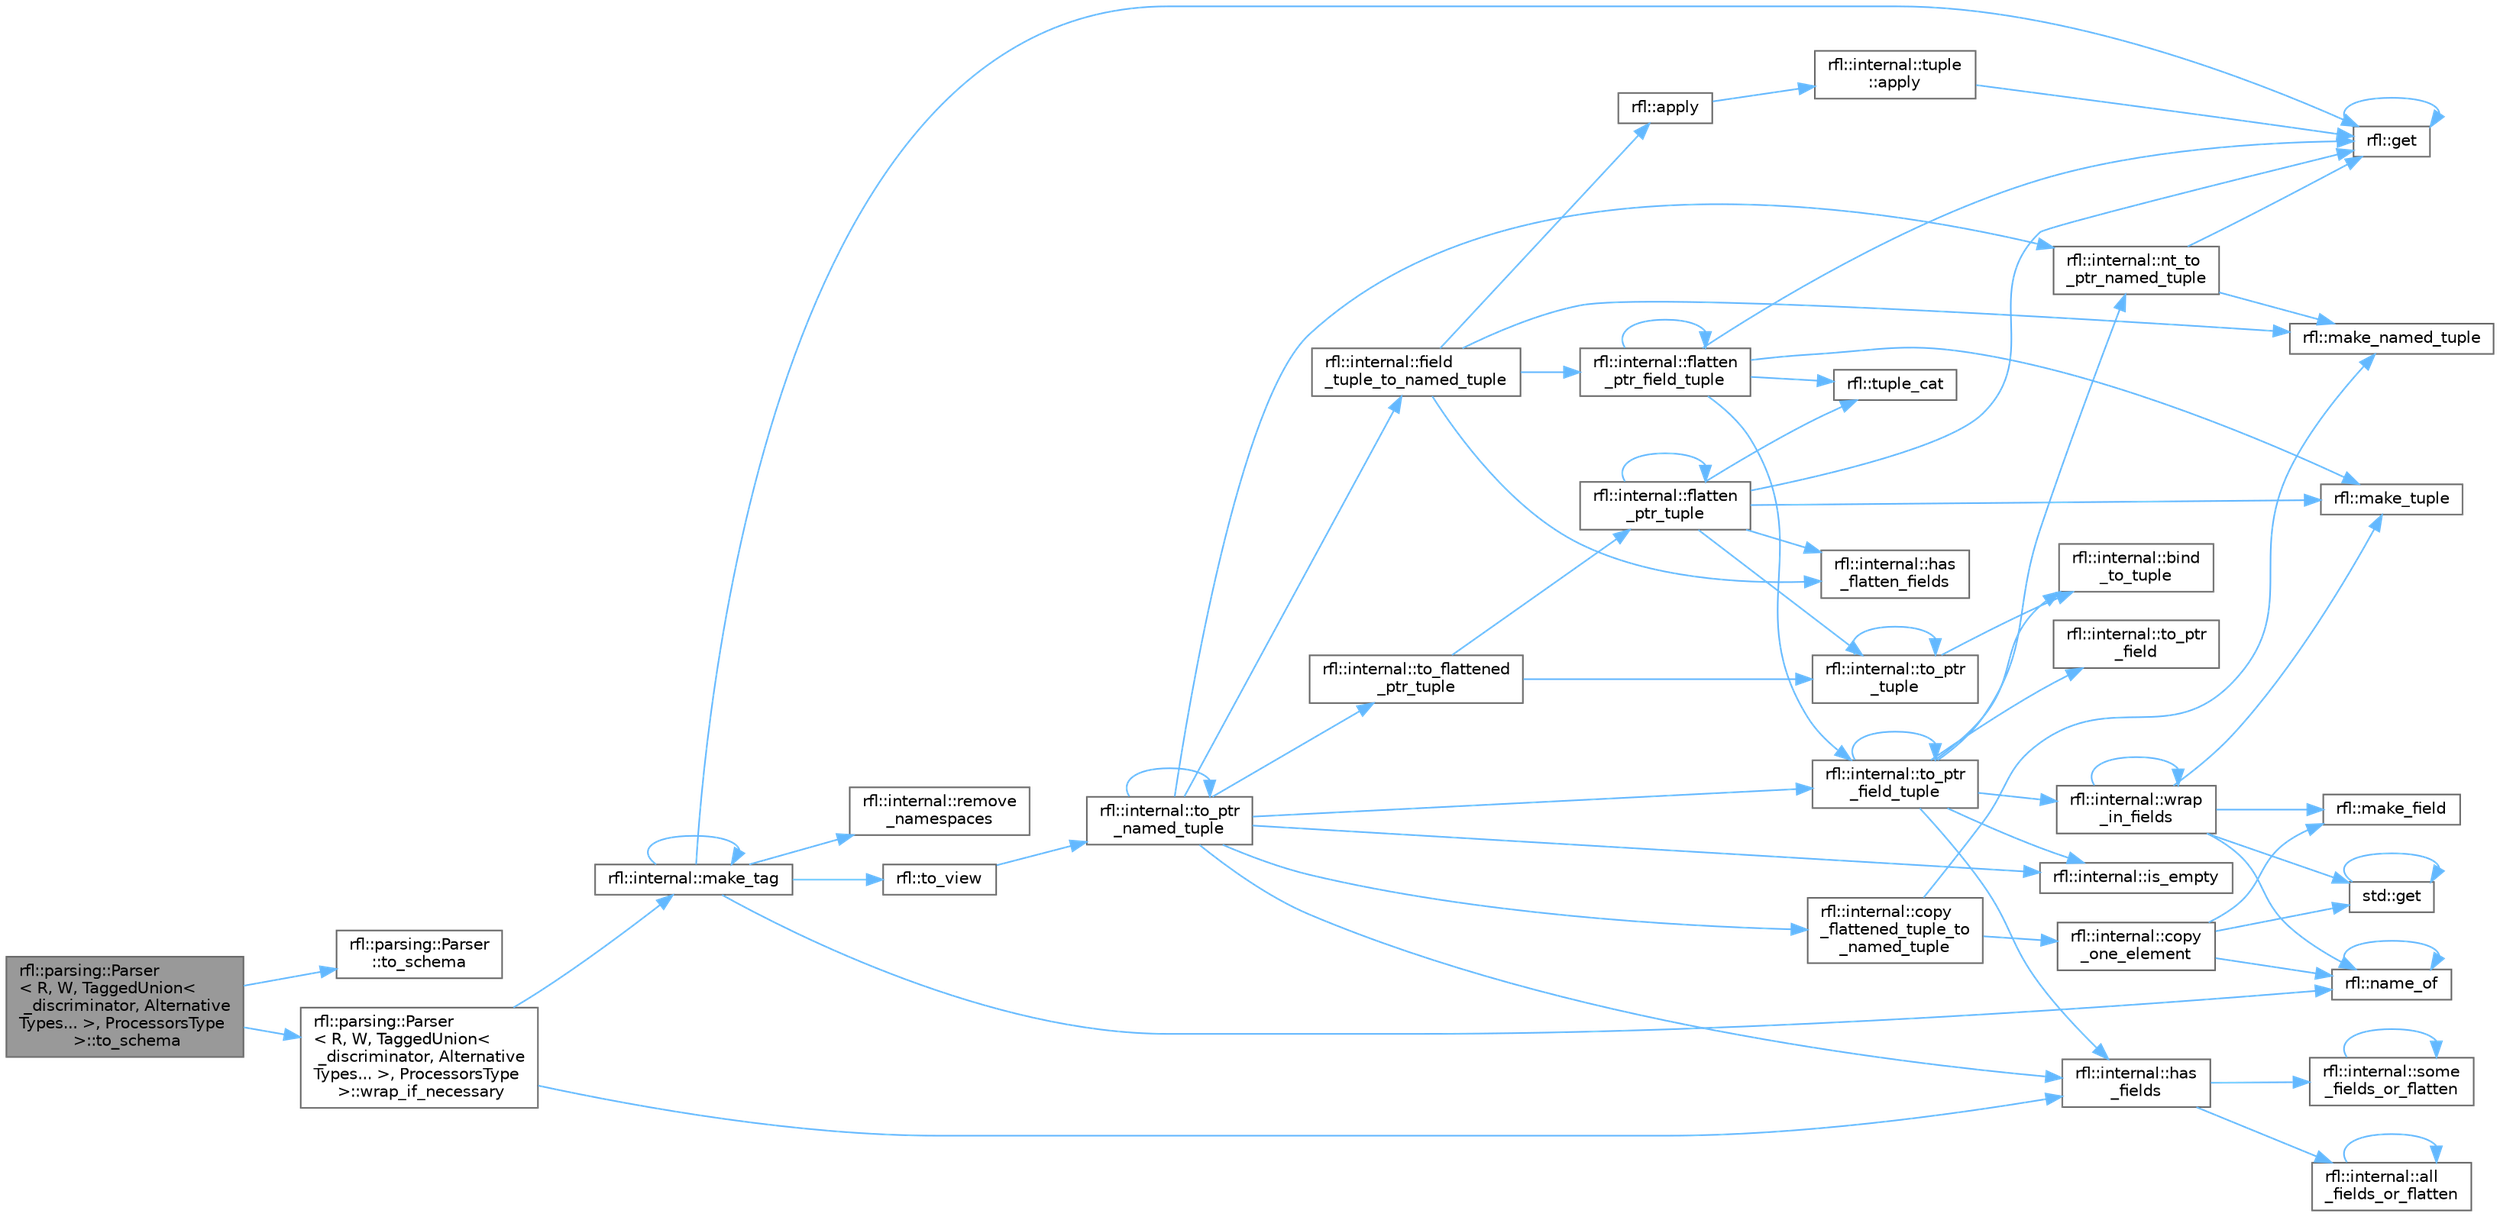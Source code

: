 digraph "rfl::parsing::Parser&lt; R, W, TaggedUnion&lt; _discriminator, AlternativeTypes... &gt;, ProcessorsType &gt;::to_schema"
{
 // LATEX_PDF_SIZE
  bgcolor="transparent";
  edge [fontname=Helvetica,fontsize=10,labelfontname=Helvetica,labelfontsize=10];
  node [fontname=Helvetica,fontsize=10,shape=box,height=0.2,width=0.4];
  rankdir="LR";
  Node1 [id="Node000001",label="rfl::parsing::Parser\l\< R, W, TaggedUnion\<\l _discriminator, Alternative\lTypes... \>, ProcessorsType\l \>::to_schema",height=0.2,width=0.4,color="gray40", fillcolor="grey60", style="filled", fontcolor="black",tooltip=" "];
  Node1 -> Node2 [id="edge66_Node000001_Node000002",color="steelblue1",style="solid",tooltip=" "];
  Node2 [id="Node000002",label="rfl::parsing::Parser\l::to_schema",height=0.2,width=0.4,color="grey40", fillcolor="white", style="filled",URL="$structrfl_1_1parsing_1_1_parser.html#a1dafff3e2ac5cc6e4cf8472870a2481f",tooltip="Generates a schema for the underlying type."];
  Node1 -> Node3 [id="edge67_Node000001_Node000003",color="steelblue1",style="solid",tooltip=" "];
  Node3 [id="Node000003",label="rfl::parsing::Parser\l\< R, W, TaggedUnion\<\l _discriminator, Alternative\lTypes... \>, ProcessorsType\l \>::wrap_if_necessary",height=0.2,width=0.4,color="grey40", fillcolor="white", style="filled",URL="$structrfl_1_1parsing_1_1_parser_3_01_r_00_01_w_00_01_tagged_union_3_01__discriminator_00_01_alte4e1a033ba4468c4ec6830fdcddf9fe2f.html#a13e647357ac20f534b3ac23b06596fd7",tooltip=" "];
  Node3 -> Node4 [id="edge68_Node000003_Node000004",color="steelblue1",style="solid",tooltip=" "];
  Node4 [id="Node000004",label="rfl::internal::has\l_fields",height=0.2,width=0.4,color="grey40", fillcolor="white", style="filled",URL="$namespacerfl_1_1internal.html#a4bf6ff2224c907a5df21f524e650fd17",tooltip=" "];
  Node4 -> Node5 [id="edge69_Node000004_Node000005",color="steelblue1",style="solid",tooltip=" "];
  Node5 [id="Node000005",label="rfl::internal::all\l_fields_or_flatten",height=0.2,width=0.4,color="grey40", fillcolor="white", style="filled",URL="$namespacerfl_1_1internal.html#a012b9c8f5d6103eb084598eca9f9f631",tooltip=" "];
  Node5 -> Node5 [id="edge70_Node000005_Node000005",color="steelblue1",style="solid",tooltip=" "];
  Node4 -> Node6 [id="edge71_Node000004_Node000006",color="steelblue1",style="solid",tooltip=" "];
  Node6 [id="Node000006",label="rfl::internal::some\l_fields_or_flatten",height=0.2,width=0.4,color="grey40", fillcolor="white", style="filled",URL="$namespacerfl_1_1internal.html#a71c929c1a514d827549eb15d4355de92",tooltip=" "];
  Node6 -> Node6 [id="edge72_Node000006_Node000006",color="steelblue1",style="solid",tooltip=" "];
  Node3 -> Node7 [id="edge73_Node000003_Node000007",color="steelblue1",style="solid",tooltip=" "];
  Node7 [id="Node000007",label="rfl::internal::make_tag",height=0.2,width=0.4,color="grey40", fillcolor="white", style="filled",URL="$namespacerfl_1_1internal.html#a8cabf11490ea59196c2ddb82b46ae23f",tooltip=" "];
  Node7 -> Node8 [id="edge74_Node000007_Node000008",color="steelblue1",style="solid",tooltip=" "];
  Node8 [id="Node000008",label="rfl::get",height=0.2,width=0.4,color="grey40", fillcolor="white", style="filled",URL="$namespacerfl.html#ac379420409251e5a3c0bea4a701daf0a",tooltip="Gets a field by index."];
  Node8 -> Node8 [id="edge75_Node000008_Node000008",color="steelblue1",style="solid",tooltip=" "];
  Node7 -> Node7 [id="edge76_Node000007_Node000007",color="steelblue1",style="solid",tooltip=" "];
  Node7 -> Node9 [id="edge77_Node000007_Node000009",color="steelblue1",style="solid",tooltip=" "];
  Node9 [id="Node000009",label="rfl::name_of",height=0.2,width=0.4,color="grey40", fillcolor="white", style="filled",URL="$namespacerfl.html#a90efd0c5575582354c25333fa30a8013",tooltip="Helper function to retrieve a name at compile time."];
  Node9 -> Node9 [id="edge78_Node000009_Node000009",color="steelblue1",style="solid",tooltip=" "];
  Node7 -> Node10 [id="edge79_Node000007_Node000010",color="steelblue1",style="solid",tooltip=" "];
  Node10 [id="Node000010",label="rfl::internal::remove\l_namespaces",height=0.2,width=0.4,color="grey40", fillcolor="white", style="filled",URL="$namespacerfl_1_1internal.html#ab077683f0a9736c592e4e2a921a808b6",tooltip=" "];
  Node7 -> Node11 [id="edge80_Node000007_Node000011",color="steelblue1",style="solid",tooltip=" "];
  Node11 [id="Node000011",label="rfl::to_view",height=0.2,width=0.4,color="grey40", fillcolor="white", style="filled",URL="$namespacerfl.html#a6d13127a52ba17e9fb281ddb39b5f220",tooltip=" "];
  Node11 -> Node12 [id="edge81_Node000011_Node000012",color="steelblue1",style="solid",tooltip=" "];
  Node12 [id="Node000012",label="rfl::internal::to_ptr\l_named_tuple",height=0.2,width=0.4,color="grey40", fillcolor="white", style="filled",URL="$namespacerfl_1_1internal.html#a19594a7d66a271a8f893f2170217e299",tooltip=" "];
  Node12 -> Node13 [id="edge82_Node000012_Node000013",color="steelblue1",style="solid",tooltip=" "];
  Node13 [id="Node000013",label="rfl::internal::copy\l_flattened_tuple_to\l_named_tuple",height=0.2,width=0.4,color="grey40", fillcolor="white", style="filled",URL="$namespacerfl_1_1internal.html#aa4d84e91c691523bdf3dbf8832cba64c",tooltip=" "];
  Node13 -> Node14 [id="edge83_Node000013_Node000014",color="steelblue1",style="solid",tooltip=" "];
  Node14 [id="Node000014",label="rfl::internal::copy\l_one_element",height=0.2,width=0.4,color="grey40", fillcolor="white", style="filled",URL="$namespacerfl_1_1internal.html#a8a566443d85dd9fc0f2e6e4ae131ed55",tooltip=" "];
  Node14 -> Node15 [id="edge84_Node000014_Node000015",color="steelblue1",style="solid",tooltip=" "];
  Node15 [id="Node000015",label="std::get",height=0.2,width=0.4,color="grey40", fillcolor="white", style="filled",URL="$namespacestd.html#aae41d8280b7ccc3f0e0a0be2dab21c8f",tooltip="Gets an element by index."];
  Node15 -> Node15 [id="edge85_Node000015_Node000015",color="steelblue1",style="solid",tooltip=" "];
  Node14 -> Node16 [id="edge86_Node000014_Node000016",color="steelblue1",style="solid",tooltip=" "];
  Node16 [id="Node000016",label="rfl::make_field",height=0.2,width=0.4,color="grey40", fillcolor="white", style="filled",URL="$namespacerfl.html#afb5f68a22d5b6a42a5b4477c35559ce9",tooltip=" "];
  Node14 -> Node9 [id="edge87_Node000014_Node000009",color="steelblue1",style="solid",tooltip=" "];
  Node13 -> Node17 [id="edge88_Node000013_Node000017",color="steelblue1",style="solid",tooltip=" "];
  Node17 [id="Node000017",label="rfl::make_named_tuple",height=0.2,width=0.4,color="grey40", fillcolor="white", style="filled",URL="$namespacerfl.html#a19523aa875e6c36af474a97f28ed4002",tooltip="Explicit overload for creating empty named tuples."];
  Node12 -> Node18 [id="edge89_Node000012_Node000018",color="steelblue1",style="solid",tooltip=" "];
  Node18 [id="Node000018",label="rfl::internal::field\l_tuple_to_named_tuple",height=0.2,width=0.4,color="grey40", fillcolor="white", style="filled",URL="$namespacerfl_1_1internal.html#a923e1c7faefca7c7af6ec3d7aecccba0",tooltip=" "];
  Node18 -> Node19 [id="edge90_Node000018_Node000019",color="steelblue1",style="solid",tooltip=" "];
  Node19 [id="Node000019",label="rfl::apply",height=0.2,width=0.4,color="grey40", fillcolor="white", style="filled",URL="$namespacerfl.html#aaa94742afd7fde0d6d6cc59ae6d92989",tooltip=" "];
  Node19 -> Node20 [id="edge91_Node000019_Node000020",color="steelblue1",style="solid",tooltip=" "];
  Node20 [id="Node000020",label="rfl::internal::tuple\l::apply",height=0.2,width=0.4,color="grey40", fillcolor="white", style="filled",URL="$namespacerfl_1_1internal_1_1tuple.html#a5fe21ddba2943f200bc6c6e4d8d34e54",tooltip=" "];
  Node20 -> Node8 [id="edge92_Node000020_Node000008",color="steelblue1",style="solid",tooltip=" "];
  Node18 -> Node21 [id="edge93_Node000018_Node000021",color="steelblue1",style="solid",tooltip=" "];
  Node21 [id="Node000021",label="rfl::internal::flatten\l_ptr_field_tuple",height=0.2,width=0.4,color="grey40", fillcolor="white", style="filled",URL="$namespacerfl_1_1internal.html#ae729ffba37ab19a6426f80c6ef26e2d6",tooltip=" "];
  Node21 -> Node21 [id="edge94_Node000021_Node000021",color="steelblue1",style="solid",tooltip=" "];
  Node21 -> Node8 [id="edge95_Node000021_Node000008",color="steelblue1",style="solid",tooltip=" "];
  Node21 -> Node22 [id="edge96_Node000021_Node000022",color="steelblue1",style="solid",tooltip=" "];
  Node22 [id="Node000022",label="rfl::make_tuple",height=0.2,width=0.4,color="grey40", fillcolor="white", style="filled",URL="$namespacerfl.html#ac71a9ec8b4d8fd347719083ec38c00f9",tooltip=" "];
  Node21 -> Node23 [id="edge97_Node000021_Node000023",color="steelblue1",style="solid",tooltip=" "];
  Node23 [id="Node000023",label="rfl::internal::to_ptr\l_field_tuple",height=0.2,width=0.4,color="grey40", fillcolor="white", style="filled",URL="$namespacerfl_1_1internal.html#a4c5ce682ef0d85a0edc5fc36074815d2",tooltip=" "];
  Node23 -> Node24 [id="edge98_Node000023_Node000024",color="steelblue1",style="solid",tooltip=" "];
  Node24 [id="Node000024",label="rfl::internal::bind\l_to_tuple",height=0.2,width=0.4,color="grey40", fillcolor="white", style="filled",URL="$namespacerfl_1_1internal.html#aaccfbbd07ded0a84498cea052cb3d443",tooltip=" "];
  Node23 -> Node4 [id="edge99_Node000023_Node000004",color="steelblue1",style="solid",tooltip=" "];
  Node23 -> Node25 [id="edge100_Node000023_Node000025",color="steelblue1",style="solid",tooltip=" "];
  Node25 [id="Node000025",label="rfl::internal::is_empty",height=0.2,width=0.4,color="grey40", fillcolor="white", style="filled",URL="$namespacerfl_1_1internal.html#a818161434e9e7892d403a7c92d7268fe",tooltip=" "];
  Node23 -> Node26 [id="edge101_Node000023_Node000026",color="steelblue1",style="solid",tooltip=" "];
  Node26 [id="Node000026",label="rfl::internal::nt_to\l_ptr_named_tuple",height=0.2,width=0.4,color="grey40", fillcolor="white", style="filled",URL="$namespacerfl_1_1internal.html#a444ef522c6d66572aa5cd3ccde829885",tooltip=" "];
  Node26 -> Node8 [id="edge102_Node000026_Node000008",color="steelblue1",style="solid",tooltip=" "];
  Node26 -> Node17 [id="edge103_Node000026_Node000017",color="steelblue1",style="solid",tooltip=" "];
  Node23 -> Node27 [id="edge104_Node000023_Node000027",color="steelblue1",style="solid",tooltip=" "];
  Node27 [id="Node000027",label="rfl::internal::to_ptr\l_field",height=0.2,width=0.4,color="grey40", fillcolor="white", style="filled",URL="$namespacerfl_1_1internal.html#ab7e2b5fa9d320f0c9a301fbe22ebc677",tooltip=" "];
  Node23 -> Node23 [id="edge105_Node000023_Node000023",color="steelblue1",style="solid",tooltip=" "];
  Node23 -> Node28 [id="edge106_Node000023_Node000028",color="steelblue1",style="solid",tooltip=" "];
  Node28 [id="Node000028",label="rfl::internal::wrap\l_in_fields",height=0.2,width=0.4,color="grey40", fillcolor="white", style="filled",URL="$namespacerfl_1_1internal.html#a75a4f615c45abce17e710e72514498d7",tooltip=" "];
  Node28 -> Node15 [id="edge107_Node000028_Node000015",color="steelblue1",style="solid",tooltip=" "];
  Node28 -> Node16 [id="edge108_Node000028_Node000016",color="steelblue1",style="solid",tooltip=" "];
  Node28 -> Node22 [id="edge109_Node000028_Node000022",color="steelblue1",style="solid",tooltip=" "];
  Node28 -> Node9 [id="edge110_Node000028_Node000009",color="steelblue1",style="solid",tooltip=" "];
  Node28 -> Node28 [id="edge111_Node000028_Node000028",color="steelblue1",style="solid",tooltip=" "];
  Node21 -> Node29 [id="edge112_Node000021_Node000029",color="steelblue1",style="solid",tooltip=" "];
  Node29 [id="Node000029",label="rfl::tuple_cat",height=0.2,width=0.4,color="grey40", fillcolor="white", style="filled",URL="$namespacerfl.html#ad4738e8acd2a03b1b2b01c6caa6b27e9",tooltip=" "];
  Node18 -> Node30 [id="edge113_Node000018_Node000030",color="steelblue1",style="solid",tooltip=" "];
  Node30 [id="Node000030",label="rfl::internal::has\l_flatten_fields",height=0.2,width=0.4,color="grey40", fillcolor="white", style="filled",URL="$namespacerfl_1_1internal.html#a60f5d02505f61eabff343c2f5e9c7dbe",tooltip=" "];
  Node18 -> Node17 [id="edge114_Node000018_Node000017",color="steelblue1",style="solid",tooltip=" "];
  Node12 -> Node4 [id="edge115_Node000012_Node000004",color="steelblue1",style="solid",tooltip=" "];
  Node12 -> Node25 [id="edge116_Node000012_Node000025",color="steelblue1",style="solid",tooltip=" "];
  Node12 -> Node26 [id="edge117_Node000012_Node000026",color="steelblue1",style="solid",tooltip=" "];
  Node12 -> Node31 [id="edge118_Node000012_Node000031",color="steelblue1",style="solid",tooltip=" "];
  Node31 [id="Node000031",label="rfl::internal::to_flattened\l_ptr_tuple",height=0.2,width=0.4,color="grey40", fillcolor="white", style="filled",URL="$namespacerfl_1_1internal.html#abe898ac2971112070bfbcc91def971d6",tooltip=" "];
  Node31 -> Node32 [id="edge119_Node000031_Node000032",color="steelblue1",style="solid",tooltip=" "];
  Node32 [id="Node000032",label="rfl::internal::flatten\l_ptr_tuple",height=0.2,width=0.4,color="grey40", fillcolor="white", style="filled",URL="$namespacerfl_1_1internal.html#a3a901d356d0602482acd2f0861f8b472",tooltip=" "];
  Node32 -> Node32 [id="edge120_Node000032_Node000032",color="steelblue1",style="solid",tooltip=" "];
  Node32 -> Node8 [id="edge121_Node000032_Node000008",color="steelblue1",style="solid",tooltip=" "];
  Node32 -> Node30 [id="edge122_Node000032_Node000030",color="steelblue1",style="solid",tooltip=" "];
  Node32 -> Node22 [id="edge123_Node000032_Node000022",color="steelblue1",style="solid",tooltip=" "];
  Node32 -> Node33 [id="edge124_Node000032_Node000033",color="steelblue1",style="solid",tooltip=" "];
  Node33 [id="Node000033",label="rfl::internal::to_ptr\l_tuple",height=0.2,width=0.4,color="grey40", fillcolor="white", style="filled",URL="$namespacerfl_1_1internal.html#a3a36b92d743023e52d9ba1b74cc5fbd1",tooltip=" "];
  Node33 -> Node24 [id="edge125_Node000033_Node000024",color="steelblue1",style="solid",tooltip=" "];
  Node33 -> Node33 [id="edge126_Node000033_Node000033",color="steelblue1",style="solid",tooltip=" "];
  Node32 -> Node29 [id="edge127_Node000032_Node000029",color="steelblue1",style="solid",tooltip=" "];
  Node31 -> Node33 [id="edge128_Node000031_Node000033",color="steelblue1",style="solid",tooltip=" "];
  Node12 -> Node23 [id="edge129_Node000012_Node000023",color="steelblue1",style="solid",tooltip=" "];
  Node12 -> Node12 [id="edge130_Node000012_Node000012",color="steelblue1",style="solid",tooltip=" "];
}
